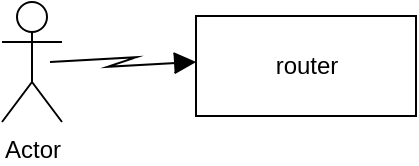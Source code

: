 <mxfile version="14.9.4" type="github">
  <diagram id="wpvFf9zVG4LdVu5zsdtP" name="Page-1">
    <mxGraphModel dx="1422" dy="721" grid="1" gridSize="10" guides="1" tooltips="1" connect="1" arrows="1" fold="1" page="1" pageScale="1" pageWidth="3300" pageHeight="4681" math="0" shadow="0">
      <root>
        <mxCell id="0" />
        <mxCell id="1" parent="0" />
        <mxCell id="q0R2dmcxtaW_saxbstLS-2" value="Actor" style="shape=umlActor;verticalLabelPosition=bottom;verticalAlign=top;html=1;" vertex="1" parent="1">
          <mxGeometry x="40" y="50" width="30" height="60" as="geometry" />
        </mxCell>
        <mxCell id="q0R2dmcxtaW_saxbstLS-4" value="" style="shape=mxgraph.lean_mapping.electronic_info_flow_edge;html=1;" edge="1" parent="1">
          <mxGeometry width="160" relative="1" as="geometry">
            <mxPoint x="60" y="80" as="sourcePoint" />
            <mxPoint x="140" y="80" as="targetPoint" />
          </mxGeometry>
        </mxCell>
        <mxCell id="q0R2dmcxtaW_saxbstLS-5" value="router" style="html=1;" vertex="1" parent="1">
          <mxGeometry x="137" y="57" width="110" height="50" as="geometry" />
        </mxCell>
      </root>
    </mxGraphModel>
  </diagram>
</mxfile>
